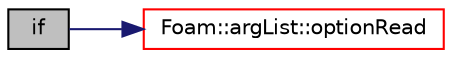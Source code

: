 digraph "if"
{
  bgcolor="transparent";
  edge [fontname="Helvetica",fontsize="10",labelfontname="Helvetica",labelfontsize="10"];
  node [fontname="Helvetica",fontsize="10",shape=record];
  rankdir="LR";
  Node0 [label="if",height=0.2,width=0.4,color="black", fillcolor="grey75", style="filled", fontcolor="black"];
  Node0 -> Node1 [color="midnightblue",fontsize="10",style="solid",fontname="Helvetica"];
  Node1 [label="Foam::argList::optionRead",height=0.2,width=0.4,color="red",URL="$a27769.html#a3e696ffd569b62d668e4621bad4e67ea",tooltip="Read a value from the named option. "];
}
